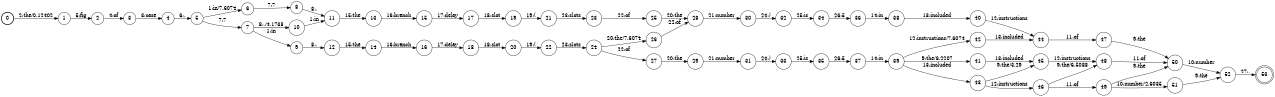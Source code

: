 digraph FST {
rankdir = LR;
size = "8.5,11";
label = "";
center = 1;
orientation = Portrait;
ranksep = "0.4";
nodesep = "0.25";
0 [label = "0", shape = circle, style = bold, fontsize = 14]
	0 -> 1 [label = "2:the/0.12402", fontsize = 14];
1 [label = "1", shape = circle, style = solid, fontsize = 14]
	1 -> 2 [label = "5:fig", fontsize = 14];
2 [label = "2", shape = circle, style = solid, fontsize = 14]
	2 -> 3 [label = "4:of", fontsize = 14];
3 [label = "3", shape = circle, style = solid, fontsize = 14]
	3 -> 4 [label = "3:case", fontsize = 14];
4 [label = "4", shape = circle, style = solid, fontsize = 14]
	4 -> 5 [label = "6:.", fontsize = 14];
5 [label = "5", shape = circle, style = solid, fontsize = 14]
	5 -> 6 [label = "1:in/7.6074", fontsize = 14];
	5 -> 7 [label = "7:7", fontsize = 14];
6 [label = "6", shape = circle, style = solid, fontsize = 14]
	6 -> 8 [label = "7:7", fontsize = 14];
7 [label = "7", shape = circle, style = solid, fontsize = 14]
	7 -> 9 [label = "1:in", fontsize = 14];
	7 -> 10 [label = "8:,/4.1738", fontsize = 14];
8 [label = "8", shape = circle, style = solid, fontsize = 14]
	8 -> 11 [label = "8:,", fontsize = 14];
9 [label = "9", shape = circle, style = solid, fontsize = 14]
	9 -> 12 [label = "8:,", fontsize = 14];
10 [label = "10", shape = circle, style = solid, fontsize = 14]
	10 -> 11 [label = "1:in", fontsize = 14];
11 [label = "11", shape = circle, style = solid, fontsize = 14]
	11 -> 13 [label = "15:the", fontsize = 14];
12 [label = "12", shape = circle, style = solid, fontsize = 14]
	12 -> 14 [label = "15:the", fontsize = 14];
13 [label = "13", shape = circle, style = solid, fontsize = 14]
	13 -> 15 [label = "16:branch", fontsize = 14];
14 [label = "14", shape = circle, style = solid, fontsize = 14]
	14 -> 16 [label = "16:branch", fontsize = 14];
15 [label = "15", shape = circle, style = solid, fontsize = 14]
	15 -> 17 [label = "17:delay", fontsize = 14];
16 [label = "16", shape = circle, style = solid, fontsize = 14]
	16 -> 18 [label = "17:delay", fontsize = 14];
17 [label = "17", shape = circle, style = solid, fontsize = 14]
	17 -> 19 [label = "18:slot", fontsize = 14];
18 [label = "18", shape = circle, style = solid, fontsize = 14]
	18 -> 20 [label = "18:slot", fontsize = 14];
19 [label = "19", shape = circle, style = solid, fontsize = 14]
	19 -> 21 [label = "19:(", fontsize = 14];
20 [label = "20", shape = circle, style = solid, fontsize = 14]
	20 -> 22 [label = "19:(", fontsize = 14];
21 [label = "21", shape = circle, style = solid, fontsize = 14]
	21 -> 23 [label = "23:slots", fontsize = 14];
22 [label = "22", shape = circle, style = solid, fontsize = 14]
	22 -> 24 [label = "23:slots", fontsize = 14];
23 [label = "23", shape = circle, style = solid, fontsize = 14]
	23 -> 25 [label = "22:of", fontsize = 14];
24 [label = "24", shape = circle, style = solid, fontsize = 14]
	24 -> 26 [label = "20:the/7.6074", fontsize = 14];
	24 -> 27 [label = "22:of", fontsize = 14];
25 [label = "25", shape = circle, style = solid, fontsize = 14]
	25 -> 28 [label = "20:the", fontsize = 14];
26 [label = "26", shape = circle, style = solid, fontsize = 14]
	26 -> 28 [label = "22:of", fontsize = 14];
27 [label = "27", shape = circle, style = solid, fontsize = 14]
	27 -> 29 [label = "20:the", fontsize = 14];
28 [label = "28", shape = circle, style = solid, fontsize = 14]
	28 -> 30 [label = "21:number", fontsize = 14];
29 [label = "29", shape = circle, style = solid, fontsize = 14]
	29 -> 31 [label = "21:number", fontsize = 14];
30 [label = "30", shape = circle, style = solid, fontsize = 14]
	30 -> 32 [label = "24:)", fontsize = 14];
31 [label = "31", shape = circle, style = solid, fontsize = 14]
	31 -> 33 [label = "24:)", fontsize = 14];
32 [label = "32", shape = circle, style = solid, fontsize = 14]
	32 -> 34 [label = "25:is", fontsize = 14];
33 [label = "33", shape = circle, style = solid, fontsize = 14]
	33 -> 35 [label = "25:is", fontsize = 14];
34 [label = "34", shape = circle, style = solid, fontsize = 14]
	34 -> 36 [label = "26:5", fontsize = 14];
35 [label = "35", shape = circle, style = solid, fontsize = 14]
	35 -> 37 [label = "26:5", fontsize = 14];
36 [label = "36", shape = circle, style = solid, fontsize = 14]
	36 -> 38 [label = "14:in", fontsize = 14];
37 [label = "37", shape = circle, style = solid, fontsize = 14]
	37 -> 39 [label = "14:in", fontsize = 14];
38 [label = "38", shape = circle, style = solid, fontsize = 14]
	38 -> 40 [label = "13:included", fontsize = 14];
39 [label = "39", shape = circle, style = solid, fontsize = 14]
	39 -> 41 [label = "9:the/6.2207", fontsize = 14];
	39 -> 42 [label = "12:instructions/7.6074", fontsize = 14];
	39 -> 43 [label = "13:included", fontsize = 14];
40 [label = "40", shape = circle, style = solid, fontsize = 14]
	40 -> 44 [label = "12:instructions", fontsize = 14];
41 [label = "41", shape = circle, style = solid, fontsize = 14]
	41 -> 45 [label = "13:included", fontsize = 14];
42 [label = "42", shape = circle, style = solid, fontsize = 14]
	42 -> 44 [label = "13:included", fontsize = 14];
43 [label = "43", shape = circle, style = solid, fontsize = 14]
	43 -> 45 [label = "9:the/3.29", fontsize = 14];
	43 -> 46 [label = "12:instructions", fontsize = 14];
44 [label = "44", shape = circle, style = solid, fontsize = 14]
	44 -> 47 [label = "11:of", fontsize = 14];
45 [label = "45", shape = circle, style = solid, fontsize = 14]
	45 -> 48 [label = "12:instructions", fontsize = 14];
46 [label = "46", shape = circle, style = solid, fontsize = 14]
	46 -> 48 [label = "9:the/6.5088", fontsize = 14];
	46 -> 49 [label = "11:of", fontsize = 14];
47 [label = "47", shape = circle, style = solid, fontsize = 14]
	47 -> 50 [label = "9:the", fontsize = 14];
48 [label = "48", shape = circle, style = solid, fontsize = 14]
	48 -> 50 [label = "11:of", fontsize = 14];
49 [label = "49", shape = circle, style = solid, fontsize = 14]
	49 -> 50 [label = "9:the", fontsize = 14];
	49 -> 51 [label = "10:number/2.6035", fontsize = 14];
50 [label = "50", shape = circle, style = solid, fontsize = 14]
	50 -> 52 [label = "10:number", fontsize = 14];
51 [label = "51", shape = circle, style = solid, fontsize = 14]
	51 -> 52 [label = "9:the", fontsize = 14];
52 [label = "52", shape = circle, style = solid, fontsize = 14]
	52 -> 53 [label = "27:.", fontsize = 14];
53 [label = "53", shape = doublecircle, style = solid, fontsize = 14]
}
